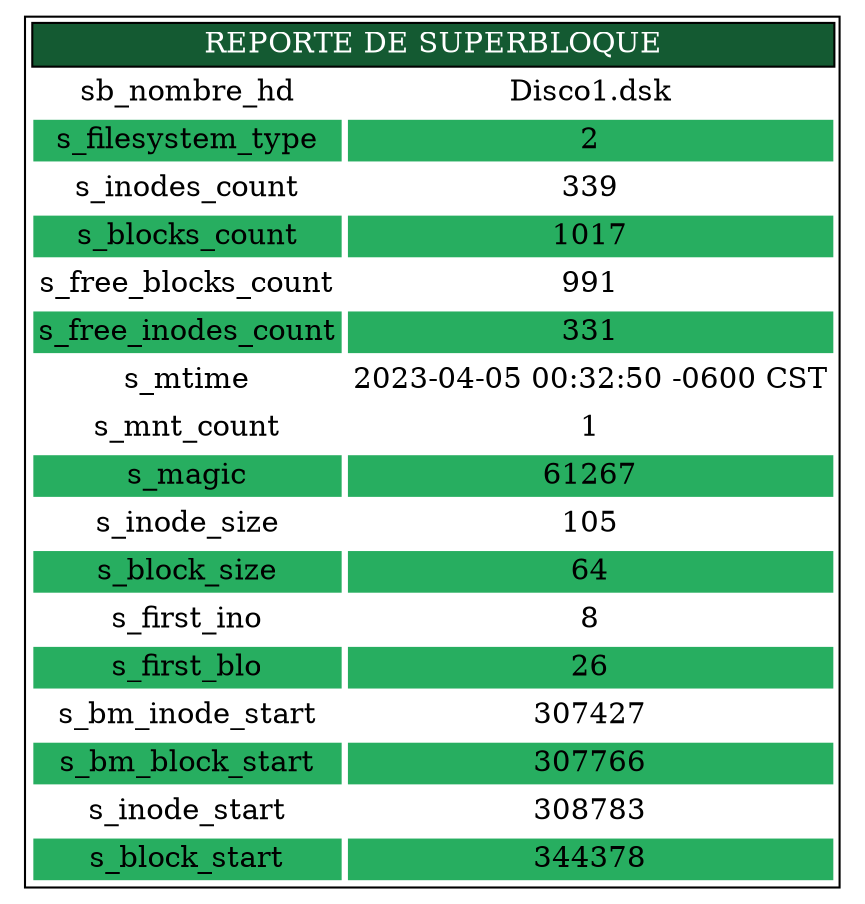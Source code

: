 digraph G {
node[shape=none]
start[label=<<table>
<tr><td colspan="2" bgcolor="#145a32"><font color="white">REPORTE DE SUPERBLOQUE</font></td></tr>
<tr><td color="white">sb_nombre_hd</td><td color="white">Disco1.dsk</td></tr>
<tr><td bgcolor="#27ae60" color="white">s_filesystem_type</td><td bgcolor="#27ae60" color="white">2</td></tr>
<tr><td color="white">s_inodes_count</td><td color="white">339</td></tr>
<tr><td bgcolor="#27ae60" color="white">s_blocks_count</td><td bgcolor="#27ae60" color="white">1017</td></tr>
<tr><td color="white">s_free_blocks_count</td><td color="white">991</td></tr>
<tr><td bgcolor="#27ae60" color="white">s_free_inodes_count</td><td bgcolor="#27ae60" color="white">331</td></tr>
<tr><td color="white">s_mtime</td><td color="white">2023-04-05 00:32:50 -0600 CST</td></tr>
<tr><td color="white">s_mnt_count</td><td color="white">1</td></tr>
<tr><td bgcolor="#27ae60" color="white">s_magic</td><td bgcolor="#27ae60" color="white">61267</td></tr>
<tr><td color="white">s_inode_size</td><td color="white">105</td></tr>
<tr><td bgcolor="#27ae60" color="white">s_block_size</td><td bgcolor="#27ae60" color="white">64</td></tr>
<tr><td color="white">s_first_ino</td><td color="white">8</td></tr>
<tr><td bgcolor="#27ae60" color="white">s_first_blo</td><td bgcolor="#27ae60" color="white">26</td></tr>
<tr><td color="white">s_bm_inode_start</td><td color="white">307427</td></tr>
<tr><td bgcolor="#27ae60" color="white">s_bm_block_start</td><td bgcolor="#27ae60" color="white">307766</td></tr>
<tr><td color="white">s_inode_start</td><td color="white">308783</td></tr>
<tr><td bgcolor="#27ae60" color="white">s_block_start</td><td bgcolor="#27ae60" color="white">344378</td></tr>
</table>>];
}